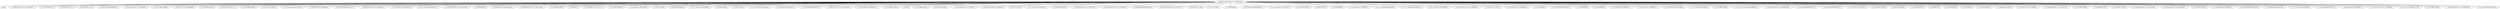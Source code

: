 strict graph "mind_mapISI:000174552900002" {
	"Scholarly communication and bibliometric" -- Alvare
	"Scholarly communication and bibliometric" -- "10.1002/(SICI)1097-4571(199403)45"
	"Scholarly communication and bibliometric" -- "10.1007/BF02461121"
	"Scholarly communication and bibliometric" -- "10.1007/BF02017571"
	"Scholarly communication and bibliometric" -- "10.1007/BF02147226"
	"Scholarly communication and bibliometric" -- "10.3109/17453679809000920"
	"Scholarly communication and bibliometric" -- "10.1002/(SICI)1097-4571(1998)49"
	"Scholarly communication and bibliometric" -- "10.1145/146802.146826"
	"Scholarly communication and bibliometric" -- "10.1002/1097-4571(2000)9999"
	"Scholarly communication and bibliometric" -- "10.1007/BF02458391"
	"Scholarly communication and bibliometric" -- "10.1515/libr.1992.42.2.75"
	"Scholarly communication and bibliometric" -- "10.1007/BF02458394"
	"Scholarly communication and bibliometric" -- "10.1145/324133.324140"
	"Scholarly communication and bibliometric" -- "10.1126/science.286.5439.509"
	"Scholarly communication and bibliometric" -- "10.1016/0306-4573(76)90048-0"
	"Scholarly communication and bibliometric" -- "10.1108/EUM0000000007121"
	"Scholarly communication and bibliometric" -- "10.1002/(SICI)1097-4571(199401)45"
	"Scholarly communication and bibliometric" -- "10.1016/0306-4573(94)90062-0"
	"Scholarly communication and bibliometric" -- "10.1177/016555159902500107"
	"Scholarly communication and bibliometric" -- "10.1002/(SICI)1097-4571(199210)43"
	"Scholarly communication and bibliometric" -- "10.1108/eb026941"
	"Scholarly communication and bibliometric" -- "10.1016/S0169-7552(98)00110-X"
	"Scholarly communication and bibliometric" -- "10.1002/(SICI)1097-4571(199710)48"
	"Scholarly communication and bibliometric" -- "10.1002/(SICI)1097-4571(199210)43"
	"Scholarly communication and bibliometric" -- "10.1007/BF02457981"
	"Scholarly communication and bibliometric" -- "10.1038/30918"
	"Scholarly communication and bibliometric" -- "10.1126/science.275.5301.793"
	"Scholarly communication and bibliometric" -- "10.1007/BF02458392"
	"Scholarly communication and bibliometric" -- "10.1126/science.280.5360.98"
	"Scholarly communication and bibliometric" -- "10.1109/2.781636"
	"Scholarly communication and bibliometric" -- "10.1007/BF02458393"
	"Scholarly communication and bibliometric" -- "10.1177/016555159902500605"
	"Scholarly communication and bibliometric" -- "10.1108/eb026967"
	"Scholarly communication and bibliometric" -- "10.2307/2091085"
	"Scholarly communication and bibliometric" -- "10.1177/030631295025003003"
	"Scholarly communication and bibliometric" -- "10.1126/science.159.3810.56"
	"Scholarly communication and bibliometric" -- "10.1108/EUM0000000007200"
	"Scholarly communication and bibliometric" -- "10.1002/(SICI)1097-4571(199310)44"
	"Scholarly communication and bibliometric" -- "10.1016/S0306-4573(98)00061-2"
	"Scholarly communication and bibliometric" -- "10.1007/BF02129604"
	"Scholarly communication and bibliometric" -- "10.1023/A"
	"Scholarly communication and bibliometric" -- "10.1007/BF02465013"
	"Scholarly communication and bibliometric" -- "10.1007/BF02163625"
	"Scholarly communication and bibliometric" -- "10.1002/(SICI)1097-4571(2000)51"
	"Scholarly communication and bibliometric" -- "10.1002/(SICI)1097-4571(1999)50"
	"Scholarly communication and bibliometric" -- "10.2307/2111920"
	"Scholarly communication and bibliometric" -- "10.1002/(SICI)1097-4571(199401)45"
	"Scholarly communication and bibliometric" -- "10.1177/016555159402000102"
	"Scholarly communication and bibliometric" -- "10.1007/BF02129596"
	"Scholarly communication and bibliometric" -- "10.1002/(SICI)1097-4571(199212)43"
	"Scholarly communication and bibliometric" -- "10.1002/(SICI)1097-4571(1999)50"
	"Scholarly communication and bibliometric" -- "10.1002/(SICI)1097-4571(199709)48"
	"Scholarly communication and bibliometric" -- "10.1108/EUM0000000007205"
	"Scholarly communication and bibliometric" -- "10.1002/(SICI)1097-4571(1999)50"
	"Scholarly communication and bibliometric" -- "10.1002/(SICI)1097-4571(199507)46"
	"Scholarly communication and bibliometric" -- "10.1002/(SICI)1097-4571(1999)50"
	"Scholarly communication and bibliometric" -- "10.1007/BF02017338"
	"Scholarly communication and bibliometric" -- "10.1109/2.769447"
	"Scholarly communication and bibliometric" -- "10.1002/(SICI)1097-4571(1999)50"
	"Scholarly communication and bibliometric" -- "10.1108/eb026893"
	"Scholarly communication and bibliometric" -- "10.1016/S0740-8188(98)90019-6"
	"Scholarly communication and bibliometric" -- "10.1177/016555159502100202"
	"Scholarly communication and bibliometric" -- "10.1007/BF02458437"
	"Scholarly communication and bibliometric" -- "10.2307/2657504"
	"Scholarly communication and bibliometric" -- "10.1108/eb026929"
	"Scholarly communication and bibliometric" -- "10.1016/0306-4573(92)90097-J"
	"Scholarly communication and bibliometric" -- "10.1177/009365089016005002"
	"Scholarly communication and bibliometric" -- "10.1177/009365089016005001"
	"Scholarly communication and bibliometric" -- "10.1177/016555159201800307"
	"Scholarly communication and bibliometric" -- "10.1002/(SICI)1097-4571(2000)51"
	"Scholarly communication and bibliometric" -- "10.1002/(SICI)1097-4571(199503)46"
	"Scholarly communication and bibliometric" -- "10.1145/337271.337277"
	"Scholarly communication and bibliometric" -- "10.1016/S0306-4573(98)00063-6"
	"Scholarly communication and bibliometric" -- "10.1108/eb026878"
	"Scholarly communication and bibliometric" -- "10.1108/EUM0000000007123"
	"Scholarly communication and bibliometric" -- "10.1108/eb026909"
	"Scholarly communication and bibliometric" -- "10.1108/eb026942"
	"Scholarly communication and bibliometric" -- "10.1016/0306-4573(88)90077-5"
	"Scholarly communication and bibliometric" -- "10.1016/0306-4573(94)90021-3"
	"Scholarly communication and bibliometric" -- "10.1087/09531510050145506"
	"Scholarly communication and bibliometric" -- "10.1002/(SICI)1097-4571(2000)51"
	"Scholarly communication and bibliometric" -- "10.1177/0165551004233348"
	"Scholarly communication and bibliometric" -- "10.1007/BF02458481"
	"Scholarly communication and bibliometric" -- "10.1111/j.1467-9280.1990.tb00234.x"
	"Scholarly communication and bibliometric" -- "10.1002/(SICI)1097-4571(19980501)49"
	"Scholarly communication and bibliometric" -- "10.1108/EUM0000000007167"
	"Scholarly communication and bibliometric" -- "10.1108/EUM0000000007128"
	"Scholarly communication and bibliometric" -- "10.1002/1097-4571(2000)51"
	"Scholarly communication and bibliometric" -- "10.1007/BF02129595"
	"Scholarly communication and bibliometric" -- "10.1007/BF02459302"
	"Scholarly communication and bibliometric" -- "10.1007/BF02016795"
	"Scholarly communication and bibliometric" -- "10.1086/447582"
	"Scholarly communication and bibliometric" -- "10.1108/eb026920"
	"Scholarly communication and bibliometric" -- "10.1002/bult.80"
	"Scholarly communication and bibliometric" -- "10.1007/BF02459613"
	"Scholarly communication and bibliometric" -- "10.1006/ijhc.1995.1004"
	"Scholarly communication and bibliometric" -- "10.1016/0306-4573(92)90096-I"
	"Scholarly communication and bibliometric" -- "10.1002/(SICI)1097-4571(199207)43"
	"Scholarly communication and bibliometric" -- "10.1007/BF02093491"
	"Scholarly communication and bibliometric" -- "10.1007/BF02017336"
	"Scholarly communication and bibliometric" -- "10.1007/BF02457449"
	"Scholarly communication and bibliometric" -- "10.1002/(SICI)1097-4571(199105)42"
	"Scholarly communication and bibliometric" -- "10.1002/(SICI)1097-4571(199610)47"
	"Scholarly communication and bibliometric" -- "10.1007/BF02072857"
	"Scholarly communication and bibliometric" -- "10.1016/0306-4573(90)90050-C"
	"Scholarly communication and bibliometric" -- "10.1002/(SICI)1097-4571(199403)45"
	"Scholarly communication and bibliometric" -- "10.1108/EUM0000000007149"
	"Scholarly communication and bibliometric" -- "10.1108/EUM0000000007184"
	"Scholarly communication and bibliometric" -- "10.1177/016555159802400606"
	"Scholarly communication and bibliometric" -- "10.1108/EUM0000000007151"
	"Scholarly communication and bibliometric" -- "10.1016/0306-4573(92)90087-G"
	"Scholarly communication and bibliometric" -- "10.1002/(SICI)1097-4571(199808)49"
	"Scholarly communication and bibliometric" -- "10.3152/147154400781777359"
	"Scholarly communication and bibliometric" -- "10.1007/BF02016908"
	"Scholarly communication and bibliometric" -- "10.1002/(SICI)1097-4571(19980401)49"
	"Scholarly communication and bibliometric" -- "10.1108/EUM0000000007182"
}
